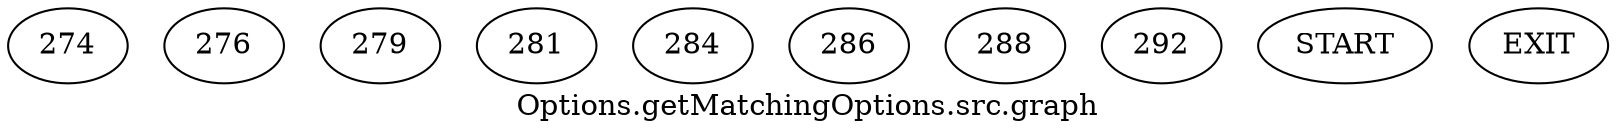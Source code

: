 /* --------------------------------------------------- */
/* Generated by Dr. Garbage Control Flow Graph Factory */
/* http://www.drgarbage.com                            */
/* Version: 4.5.0.201508311741                         */
/* Retrieved on: 2019-12-20 10:37:37.870               */
/* --------------------------------------------------- */
digraph "Options.getMatchingOptions.src.graph" {
 graph [label="Options.getMatchingOptions.src.graph"];
 2 [label="274" ]
 3 [label="276" ]
 4 [label="279" ]
 5 [label="281" ]
 6 [label="284" ]
 7 [label="286" ]
 8 [label="288" ]
 9 [label="292" ]
 10 [label="START" ]
 11 [label="EXIT" ]
 10  2
 2  3
 3  4
 4  5
 4  6
 7  6
 8  6
 6  7
 7  8
 6  9
 5  11
 9  11
}
